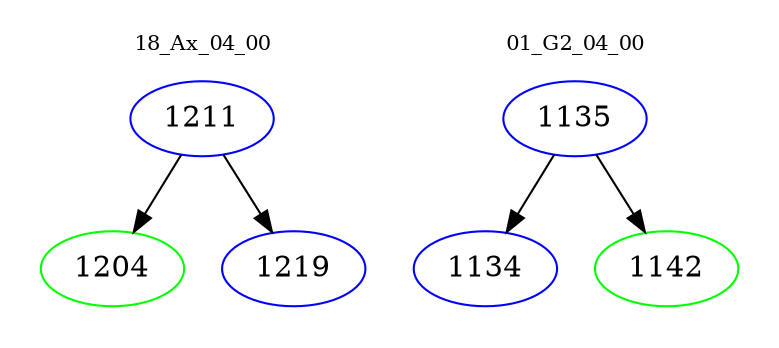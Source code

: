 digraph{
subgraph cluster_0 {
color = white
label = "18_Ax_04_00";
fontsize=10;
T0_1211 [label="1211", color="blue"]
T0_1211 -> T0_1204 [color="black"]
T0_1204 [label="1204", color="green"]
T0_1211 -> T0_1219 [color="black"]
T0_1219 [label="1219", color="blue"]
}
subgraph cluster_1 {
color = white
label = "01_G2_04_00";
fontsize=10;
T1_1135 [label="1135", color="blue"]
T1_1135 -> T1_1134 [color="black"]
T1_1134 [label="1134", color="blue"]
T1_1135 -> T1_1142 [color="black"]
T1_1142 [label="1142", color="green"]
}
}
